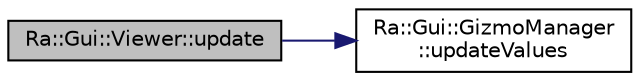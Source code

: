 digraph "Ra::Gui::Viewer::update"
{
 // INTERACTIVE_SVG=YES
 // LATEX_PDF_SIZE
  edge [fontname="Helvetica",fontsize="10",labelfontname="Helvetica",labelfontsize="10"];
  node [fontname="Helvetica",fontsize="10",shape=record];
  rankdir="LR";
  Node1 [label="Ra::Gui::Viewer::update",height=0.2,width=0.4,color="black", fillcolor="grey75", style="filled", fontcolor="black",tooltip="Update the internal viewer state to the (application) time dt."];
  Node1 -> Node2 [color="midnightblue",fontsize="10",style="solid",fontname="Helvetica"];
  Node2 [label="Ra::Gui::GizmoManager\l::updateValues",height=0.2,width=0.4,color="black", fillcolor="white", style="filled",URL="$classRa_1_1Gui_1_1GizmoManager.html#a2733d1f2a992c50e41b93790b5323fe1",tooltip="Retrieve the transform from the editable and update the gizmos."];
}
